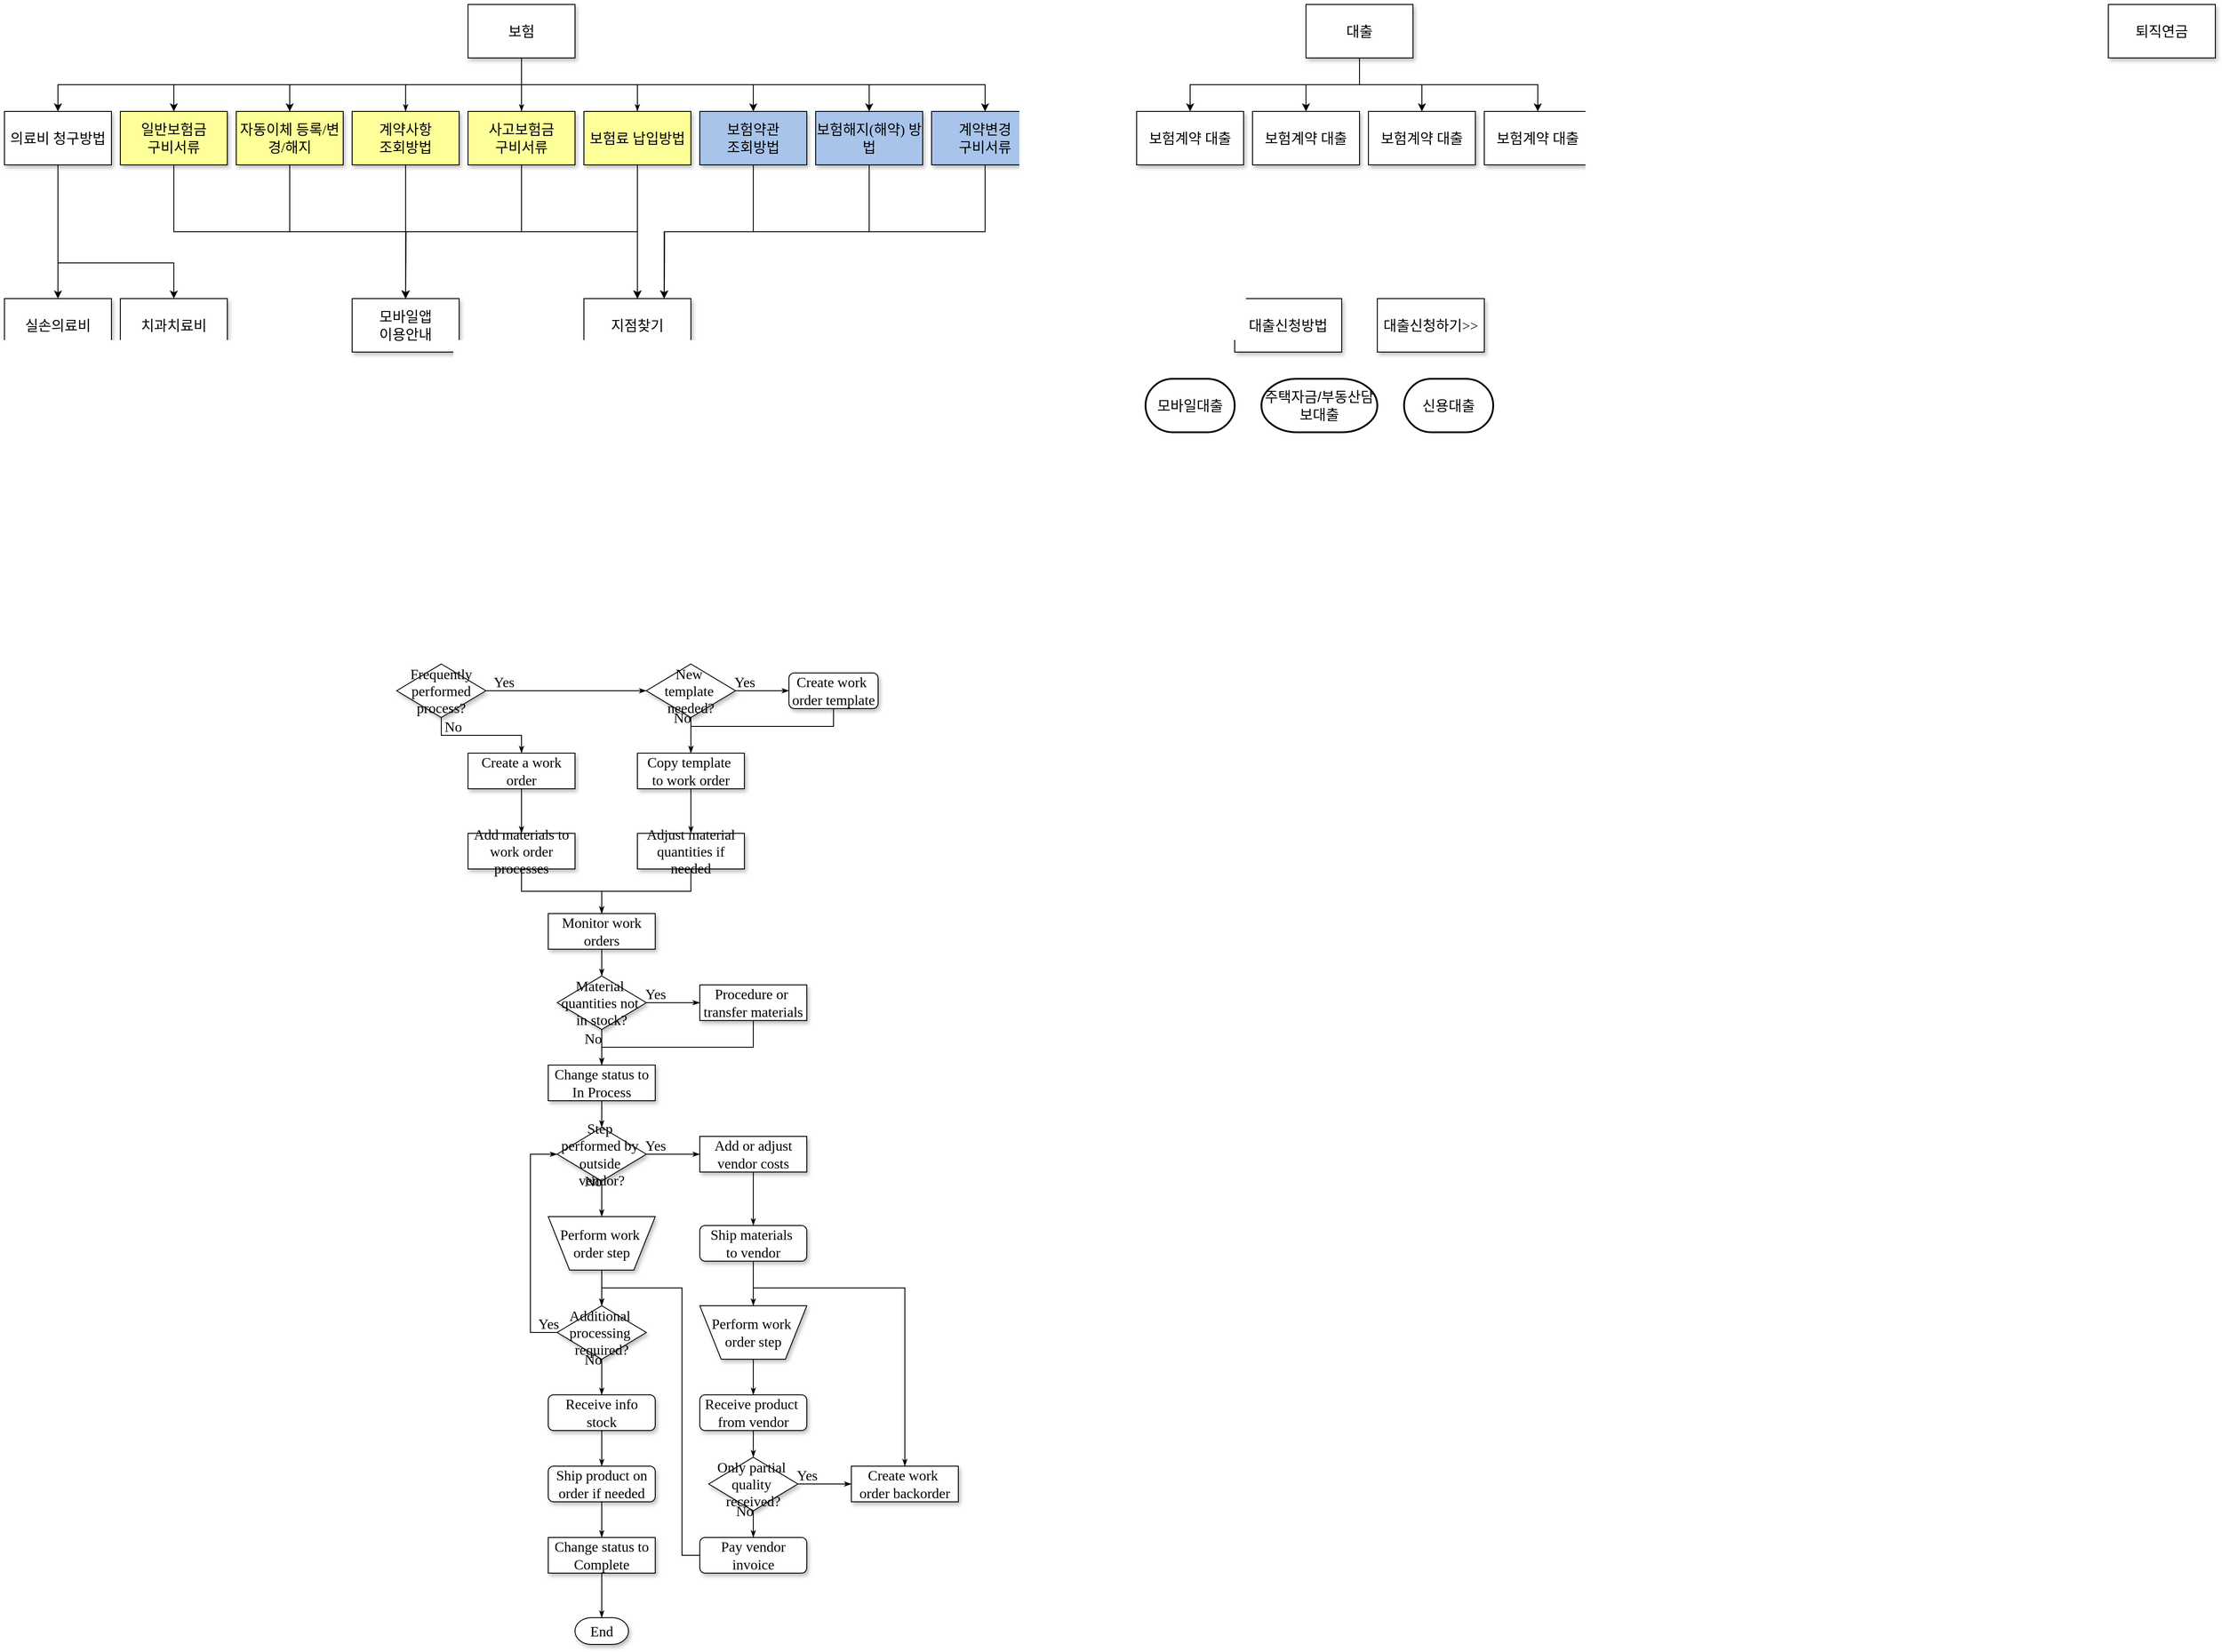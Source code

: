 <mxfile version="13.6.10" type="github">
  <diagram name="Page-1" id="edf60f1a-56cd-e834-aa8a-f176f3a09ee4">
    <mxGraphModel dx="2400" dy="1586" grid="1" gridSize="10" guides="1" tooltips="1" connect="1" arrows="1" fold="1" page="1" pageScale="1" pageWidth="1100" pageHeight="850" background="#ffffff" math="0" shadow="0">
      <root>
        <mxCell id="0" />
        <mxCell id="1" parent="0" />
        <mxCell id="60e70716793133e9-31" style="edgeStyle=orthogonalEdgeStyle;rounded=0;html=1;labelBackgroundColor=none;startSize=5;endArrow=classicThin;endFill=1;endSize=5;jettySize=auto;orthogonalLoop=1;strokeWidth=1;fontFamily=Verdana;fontSize=16;entryX=0.5;entryY=0;entryDx=0;entryDy=0;align=center;" parent="1" source="60e70716793133e9-2" target="ebO3erQ1uaV7KPi-9hSx-3" edge="1">
          <mxGeometry relative="1" as="geometry" />
        </mxCell>
        <mxCell id="ebO3erQ1uaV7KPi-9hSx-45" style="edgeStyle=orthogonalEdgeStyle;rounded=0;orthogonalLoop=1;jettySize=auto;html=1;exitX=0.5;exitY=1;exitDx=0;exitDy=0;entryX=0.5;entryY=0;entryDx=0;entryDy=0;fontSize=16;fontColor=#FFFF99;align=center;" edge="1" parent="1" source="60e70716793133e9-2" target="ebO3erQ1uaV7KPi-9hSx-11">
          <mxGeometry relative="1" as="geometry" />
        </mxCell>
        <mxCell id="ebO3erQ1uaV7KPi-9hSx-46" style="edgeStyle=orthogonalEdgeStyle;rounded=0;orthogonalLoop=1;jettySize=auto;html=1;exitX=0.5;exitY=1;exitDx=0;exitDy=0;entryX=0.5;entryY=0;entryDx=0;entryDy=0;fontSize=16;fontColor=#FFFF99;align=center;" edge="1" parent="1" source="60e70716793133e9-2" target="ebO3erQ1uaV7KPi-9hSx-9">
          <mxGeometry relative="1" as="geometry" />
        </mxCell>
        <mxCell id="ebO3erQ1uaV7KPi-9hSx-47" style="edgeStyle=orthogonalEdgeStyle;rounded=0;orthogonalLoop=1;jettySize=auto;html=1;exitX=0.5;exitY=1;exitDx=0;exitDy=0;entryX=0.5;entryY=0;entryDx=0;entryDy=0;fontSize=16;fontColor=#FFFF99;align=center;" edge="1" parent="1" source="60e70716793133e9-2" target="ebO3erQ1uaV7KPi-9hSx-14">
          <mxGeometry relative="1" as="geometry" />
        </mxCell>
        <mxCell id="ebO3erQ1uaV7KPi-9hSx-48" style="edgeStyle=orthogonalEdgeStyle;rounded=0;orthogonalLoop=1;jettySize=auto;html=1;exitX=0.5;exitY=1;exitDx=0;exitDy=0;entryX=0.5;entryY=0;entryDx=0;entryDy=0;fontSize=16;fontColor=#FFFF99;align=center;" edge="1" parent="1" source="60e70716793133e9-2" target="ebO3erQ1uaV7KPi-9hSx-10">
          <mxGeometry relative="1" as="geometry" />
        </mxCell>
        <mxCell id="ebO3erQ1uaV7KPi-9hSx-49" style="edgeStyle=orthogonalEdgeStyle;rounded=0;orthogonalLoop=1;jettySize=auto;html=1;exitX=0.5;exitY=1;exitDx=0;exitDy=0;entryX=0.5;entryY=0;entryDx=0;entryDy=0;fontSize=16;fontColor=#FFFF99;align=center;" edge="1" parent="1" source="60e70716793133e9-2" target="ebO3erQ1uaV7KPi-9hSx-13">
          <mxGeometry relative="1" as="geometry" />
        </mxCell>
        <mxCell id="ebO3erQ1uaV7KPi-9hSx-50" style="edgeStyle=orthogonalEdgeStyle;rounded=0;orthogonalLoop=1;jettySize=auto;html=1;exitX=0.5;exitY=1;exitDx=0;exitDy=0;entryX=0.5;entryY=0;entryDx=0;entryDy=0;fontSize=16;fontColor=#FFFF99;align=center;" edge="1" parent="1" source="60e70716793133e9-2" target="ebO3erQ1uaV7KPi-9hSx-12">
          <mxGeometry relative="1" as="geometry" />
        </mxCell>
        <mxCell id="60e70716793133e9-2" value="보험" style="shape=trapezoid;whiteSpace=wrap;html=1;rounded=0;shadow=1;labelBackgroundColor=none;strokeWidth=1;fontFamily=Verdana;fontSize=16;align=center;flipV=1;size=0;" parent="1" vertex="1">
          <mxGeometry x="180" y="120" width="120" height="60" as="geometry" />
        </mxCell>
        <mxCell id="ebO3erQ1uaV7KPi-9hSx-56" style="edgeStyle=orthogonalEdgeStyle;rounded=0;orthogonalLoop=1;jettySize=auto;html=1;entryX=0.5;entryY=0;entryDx=0;entryDy=0;fontSize=16;fontColor=#FFFF99;align=center;exitX=0.5;exitY=1;exitDx=0;exitDy=0;" edge="1" parent="1" source="60e70716793133e9-4" target="ebO3erQ1uaV7KPi-9hSx-55">
          <mxGeometry relative="1" as="geometry" />
        </mxCell>
        <mxCell id="ebO3erQ1uaV7KPi-9hSx-60" style="edgeStyle=orthogonalEdgeStyle;rounded=0;orthogonalLoop=1;jettySize=auto;html=1;exitX=0.5;exitY=1;exitDx=0;exitDy=0;entryX=0.5;entryY=0;entryDx=0;entryDy=0;fontSize=16;fontColor=#FFFF99;align=center;" edge="1" parent="1" source="60e70716793133e9-4" target="ebO3erQ1uaV7KPi-9hSx-57">
          <mxGeometry relative="1" as="geometry" />
        </mxCell>
        <mxCell id="ebO3erQ1uaV7KPi-9hSx-61" style="edgeStyle=orthogonalEdgeStyle;rounded=0;orthogonalLoop=1;jettySize=auto;html=1;exitX=0.5;exitY=1;exitDx=0;exitDy=0;entryX=0.5;entryY=0;entryDx=0;entryDy=0;fontSize=16;fontColor=#FFFF99;align=center;" edge="1" parent="1" source="60e70716793133e9-4" target="ebO3erQ1uaV7KPi-9hSx-58">
          <mxGeometry relative="1" as="geometry" />
        </mxCell>
        <mxCell id="ebO3erQ1uaV7KPi-9hSx-62" style="edgeStyle=orthogonalEdgeStyle;rounded=0;orthogonalLoop=1;jettySize=auto;html=1;exitX=0.5;exitY=1;exitDx=0;exitDy=0;entryX=0.5;entryY=0;entryDx=0;entryDy=0;fontSize=16;fontColor=#FFFF99;align=center;" edge="1" parent="1" source="60e70716793133e9-4" target="ebO3erQ1uaV7KPi-9hSx-59">
          <mxGeometry relative="1" as="geometry" />
        </mxCell>
        <mxCell id="60e70716793133e9-4" value="대출" style="rounded=0;whiteSpace=wrap;html=1;shadow=1;labelBackgroundColor=none;strokeWidth=1;fontFamily=Verdana;fontSize=16;align=center;" parent="1" vertex="1">
          <mxGeometry x="1120" y="120" width="120" height="60" as="geometry" />
        </mxCell>
        <mxCell id="60e70716793133e9-33" value="Yes" style="edgeStyle=orthogonalEdgeStyle;rounded=0;html=1;labelBackgroundColor=none;startSize=5;endArrow=classicThin;endFill=1;endSize=5;jettySize=auto;orthogonalLoop=1;strokeWidth=1;fontFamily=Verdana;fontSize=16;align=center;" parent="1" source="60e70716793133e9-5" target="60e70716793133e9-7" edge="1">
          <mxGeometry x="-0.778" y="10" relative="1" as="geometry">
            <mxPoint as="offset" />
          </mxGeometry>
        </mxCell>
        <mxCell id="60e70716793133e9-37" value="No" style="edgeStyle=orthogonalEdgeStyle;rounded=0;html=1;labelBackgroundColor=none;startSize=5;endArrow=classicThin;endFill=1;endSize=5;jettySize=auto;orthogonalLoop=1;strokeWidth=1;fontFamily=Verdana;fontSize=16;align=center;" parent="1" source="60e70716793133e9-5" target="60e70716793133e9-9" edge="1">
          <mxGeometry x="-0.5" y="10" relative="1" as="geometry">
            <mxPoint as="offset" />
          </mxGeometry>
        </mxCell>
        <mxCell id="60e70716793133e9-5" value="Frequently&lt;div style=&quot;font-size: 16px;&quot;&gt;performed&lt;/div&gt;&lt;div style=&quot;font-size: 16px;&quot;&gt;process?&lt;/div&gt;" style="rhombus;whiteSpace=wrap;html=1;rounded=0;shadow=1;labelBackgroundColor=none;strokeWidth=1;fontFamily=Verdana;fontSize=16;align=center;" parent="1" vertex="1">
          <mxGeometry x="100" y="860" width="100" height="60" as="geometry" />
        </mxCell>
        <mxCell id="60e70716793133e9-34" value="Yes" style="edgeStyle=orthogonalEdgeStyle;rounded=0;html=1;labelBackgroundColor=none;startSize=5;endArrow=classicThin;endFill=1;endSize=5;jettySize=auto;orthogonalLoop=1;strokeWidth=1;fontFamily=Verdana;fontSize=16;align=center;" parent="1" source="60e70716793133e9-7" target="60e70716793133e9-8" edge="1">
          <mxGeometry x="-0.667" y="10" relative="1" as="geometry">
            <mxPoint as="offset" />
          </mxGeometry>
        </mxCell>
        <mxCell id="60e70716793133e9-35" value="No" style="edgeStyle=orthogonalEdgeStyle;rounded=0;html=1;labelBackgroundColor=none;startSize=5;endArrow=classicThin;endFill=1;endSize=5;jettySize=auto;orthogonalLoop=1;strokeWidth=1;fontFamily=Verdana;fontSize=16;align=center;" parent="1" source="60e70716793133e9-7" target="60e70716793133e9-10" edge="1">
          <mxGeometry x="-1" y="-10" relative="1" as="geometry">
            <mxPoint x="430" y="940" as="targetPoint" />
            <Array as="points" />
            <mxPoint as="offset" />
          </mxGeometry>
        </mxCell>
        <mxCell id="60e70716793133e9-7" value="New&amp;nbsp;&lt;div style=&quot;font-size: 16px;&quot;&gt;template&amp;nbsp;&lt;/div&gt;&lt;div style=&quot;font-size: 16px;&quot;&gt;needed?&lt;/div&gt;" style="rhombus;whiteSpace=wrap;html=1;rounded=0;shadow=1;labelBackgroundColor=none;strokeWidth=1;fontFamily=Verdana;fontSize=16;align=center;" parent="1" vertex="1">
          <mxGeometry x="380" y="860" width="100" height="60" as="geometry" />
        </mxCell>
        <mxCell id="60e70716793133e9-36" style="edgeStyle=orthogonalEdgeStyle;rounded=0;html=1;labelBackgroundColor=none;startSize=5;endArrow=classicThin;endFill=1;endSize=5;jettySize=auto;orthogonalLoop=1;strokeWidth=1;fontFamily=Verdana;fontSize=16;align=center;" parent="1" source="60e70716793133e9-8" target="60e70716793133e9-10" edge="1">
          <mxGeometry relative="1" as="geometry">
            <Array as="points">
              <mxPoint x="590" y="930" />
              <mxPoint x="430" y="930" />
            </Array>
          </mxGeometry>
        </mxCell>
        <mxCell id="60e70716793133e9-8" value="Create work&amp;nbsp;&lt;div style=&quot;font-size: 16px;&quot;&gt;order template&lt;/div&gt;" style="rounded=1;whiteSpace=wrap;html=1;shadow=1;labelBackgroundColor=none;strokeWidth=1;fontFamily=Verdana;fontSize=16;align=center;" parent="1" vertex="1">
          <mxGeometry x="540" y="870" width="100" height="40" as="geometry" />
        </mxCell>
        <mxCell id="60e70716793133e9-38" style="edgeStyle=orthogonalEdgeStyle;rounded=0;html=1;labelBackgroundColor=none;startSize=5;endArrow=classicThin;endFill=1;endSize=5;jettySize=auto;orthogonalLoop=1;strokeWidth=1;fontFamily=Verdana;fontSize=16;align=center;" parent="1" source="60e70716793133e9-9" target="60e70716793133e9-11" edge="1">
          <mxGeometry relative="1" as="geometry" />
        </mxCell>
        <mxCell id="60e70716793133e9-9" value="Create a work order" style="whiteSpace=wrap;html=1;rounded=0;shadow=1;labelBackgroundColor=none;strokeWidth=1;fontFamily=Verdana;fontSize=16;align=center;" parent="1" vertex="1">
          <mxGeometry x="180" y="960" width="120" height="40" as="geometry" />
        </mxCell>
        <mxCell id="60e70716793133e9-39" style="edgeStyle=orthogonalEdgeStyle;rounded=0;html=1;labelBackgroundColor=none;startSize=5;endArrow=classicThin;endFill=1;endSize=5;jettySize=auto;orthogonalLoop=1;strokeWidth=1;fontFamily=Verdana;fontSize=16;align=center;" parent="1" source="60e70716793133e9-10" target="60e70716793133e9-12" edge="1">
          <mxGeometry relative="1" as="geometry" />
        </mxCell>
        <mxCell id="60e70716793133e9-10" value="Copy template&amp;nbsp;&lt;div style=&quot;font-size: 16px;&quot;&gt;to work order&lt;/div&gt;" style="whiteSpace=wrap;html=1;rounded=0;shadow=1;labelBackgroundColor=none;strokeWidth=1;fontFamily=Verdana;fontSize=16;align=center;" parent="1" vertex="1">
          <mxGeometry x="370" y="960" width="120" height="40" as="geometry" />
        </mxCell>
        <mxCell id="60e70716793133e9-41" style="edgeStyle=orthogonalEdgeStyle;rounded=0;html=1;labelBackgroundColor=none;startSize=5;endArrow=classicThin;endFill=1;endSize=5;jettySize=auto;orthogonalLoop=1;strokeWidth=1;fontFamily=Verdana;fontSize=16;align=center;" parent="1" source="60e70716793133e9-11" target="60e70716793133e9-13" edge="1">
          <mxGeometry relative="1" as="geometry" />
        </mxCell>
        <mxCell id="60e70716793133e9-11" value="Add materials to work order processes" style="whiteSpace=wrap;html=1;rounded=0;shadow=1;labelBackgroundColor=none;strokeWidth=1;fontFamily=Verdana;fontSize=16;align=center;spacing=6;" parent="1" vertex="1">
          <mxGeometry x="180" y="1050" width="120" height="40" as="geometry" />
        </mxCell>
        <mxCell id="60e70716793133e9-40" style="edgeStyle=orthogonalEdgeStyle;rounded=0;html=1;labelBackgroundColor=none;startSize=5;endArrow=classicThin;endFill=1;endSize=5;jettySize=auto;orthogonalLoop=1;strokeWidth=1;fontFamily=Verdana;fontSize=16;align=center;" parent="1" source="60e70716793133e9-12" target="60e70716793133e9-13" edge="1">
          <mxGeometry relative="1" as="geometry" />
        </mxCell>
        <mxCell id="60e70716793133e9-12" value="Adjust material quantities if needed" style="whiteSpace=wrap;html=1;rounded=0;shadow=1;labelBackgroundColor=none;strokeWidth=1;fontFamily=Verdana;fontSize=16;align=center;spacing=6;" parent="1" vertex="1">
          <mxGeometry x="370" y="1050" width="120" height="40" as="geometry" />
        </mxCell>
        <mxCell id="60e70716793133e9-42" style="edgeStyle=orthogonalEdgeStyle;rounded=0;html=1;labelBackgroundColor=none;startSize=5;endArrow=classicThin;endFill=1;endSize=5;jettySize=auto;orthogonalLoop=1;strokeWidth=1;fontFamily=Verdana;fontSize=16;align=center;" parent="1" source="60e70716793133e9-13" target="60e70716793133e9-14" edge="1">
          <mxGeometry relative="1" as="geometry" />
        </mxCell>
        <mxCell id="60e70716793133e9-13" value="Monitor work orders" style="whiteSpace=wrap;html=1;rounded=0;shadow=1;labelBackgroundColor=none;strokeWidth=1;fontFamily=Verdana;fontSize=16;align=center;" parent="1" vertex="1">
          <mxGeometry x="270" y="1140" width="120" height="40" as="geometry" />
        </mxCell>
        <mxCell id="60e70716793133e9-43" value="Yes" style="edgeStyle=orthogonalEdgeStyle;rounded=0;html=1;labelBackgroundColor=none;startSize=5;endArrow=classicThin;endFill=1;endSize=5;jettySize=auto;orthogonalLoop=1;strokeWidth=1;fontFamily=Verdana;fontSize=16;align=center;" parent="1" source="60e70716793133e9-14" target="60e70716793133e9-15" edge="1">
          <mxGeometry x="-0.667" y="10" relative="1" as="geometry">
            <mxPoint as="offset" />
          </mxGeometry>
        </mxCell>
        <mxCell id="60e70716793133e9-44" value="No" style="edgeStyle=orthogonalEdgeStyle;rounded=0;html=1;labelBackgroundColor=none;startSize=5;endArrow=classicThin;endFill=1;endSize=5;jettySize=auto;orthogonalLoop=1;strokeWidth=1;fontFamily=Verdana;fontSize=16;align=center;" parent="1" source="60e70716793133e9-14" target="60e70716793133e9-16" edge="1">
          <mxGeometry x="-0.5" y="-10" relative="1" as="geometry">
            <mxPoint as="offset" />
          </mxGeometry>
        </mxCell>
        <mxCell id="60e70716793133e9-14" value="Material&amp;nbsp;&lt;div style=&quot;font-size: 16px;&quot;&gt;quantities not&amp;nbsp;&lt;/div&gt;&lt;div style=&quot;font-size: 16px;&quot;&gt;in stock?&lt;/div&gt;" style="rhombus;whiteSpace=wrap;html=1;rounded=0;shadow=1;labelBackgroundColor=none;strokeWidth=1;fontFamily=Verdana;fontSize=16;align=center;" parent="1" vertex="1">
          <mxGeometry x="280" y="1210" width="100" height="60" as="geometry" />
        </mxCell>
        <mxCell id="60e70716793133e9-45" style="edgeStyle=orthogonalEdgeStyle;rounded=0;html=1;labelBackgroundColor=none;startSize=5;endArrow=classicThin;endFill=1;endSize=5;jettySize=auto;orthogonalLoop=1;strokeWidth=1;fontFamily=Verdana;fontSize=16;align=center;" parent="1" source="60e70716793133e9-15" target="60e70716793133e9-16" edge="1">
          <mxGeometry relative="1" as="geometry">
            <Array as="points">
              <mxPoint x="500" y="1290" />
              <mxPoint x="330" y="1290" />
            </Array>
          </mxGeometry>
        </mxCell>
        <mxCell id="60e70716793133e9-15" value="Procedure or&amp;nbsp;&lt;div style=&quot;font-size: 16px;&quot;&gt;transfer materials&lt;/div&gt;" style="whiteSpace=wrap;html=1;rounded=0;shadow=1;labelBackgroundColor=none;strokeWidth=1;fontFamily=Verdana;fontSize=16;align=center;" parent="1" vertex="1">
          <mxGeometry x="440" y="1220" width="120" height="40" as="geometry" />
        </mxCell>
        <mxCell id="60e70716793133e9-46" style="edgeStyle=orthogonalEdgeStyle;rounded=0;html=1;labelBackgroundColor=none;startSize=5;endArrow=classicThin;endFill=1;endSize=5;jettySize=auto;orthogonalLoop=1;strokeWidth=1;fontFamily=Verdana;fontSize=16;align=center;" parent="1" source="60e70716793133e9-16" target="60e70716793133e9-17" edge="1">
          <mxGeometry relative="1" as="geometry" />
        </mxCell>
        <mxCell id="60e70716793133e9-16" value="Change status to&lt;div style=&quot;font-size: 16px;&quot;&gt;In Process&lt;/div&gt;" style="whiteSpace=wrap;html=1;rounded=0;shadow=1;labelBackgroundColor=none;strokeWidth=1;fontFamily=Verdana;fontSize=16;align=center;" parent="1" vertex="1">
          <mxGeometry x="270" y="1310" width="120" height="40" as="geometry" />
        </mxCell>
        <mxCell id="60e70716793133e9-47" value="Yes" style="edgeStyle=orthogonalEdgeStyle;rounded=0;html=1;labelBackgroundColor=none;startSize=5;endArrow=classicThin;endFill=1;endSize=5;jettySize=auto;orthogonalLoop=1;strokeWidth=1;fontFamily=Verdana;fontSize=16;align=center;" parent="1" source="60e70716793133e9-17" target="60e70716793133e9-18" edge="1">
          <mxGeometry x="-0.667" y="10" relative="1" as="geometry">
            <mxPoint as="offset" />
          </mxGeometry>
        </mxCell>
        <mxCell id="60e70716793133e9-50" value="No" style="edgeStyle=orthogonalEdgeStyle;rounded=0;html=1;labelBackgroundColor=none;startSize=5;endArrow=classicThin;endFill=1;endSize=5;jettySize=auto;orthogonalLoop=1;strokeWidth=1;fontFamily=Verdana;fontSize=16;align=center;" parent="1" source="60e70716793133e9-17" target="60e70716793133e9-19" edge="1">
          <mxGeometry x="-1" y="-10" relative="1" as="geometry">
            <mxPoint as="offset" />
          </mxGeometry>
        </mxCell>
        <mxCell id="60e70716793133e9-17" value="Step&amp;nbsp;&lt;div style=&quot;font-size: 16px;&quot;&gt;performed by&amp;nbsp;&lt;/div&gt;&lt;div style=&quot;font-size: 16px;&quot;&gt;outside&amp;nbsp;&lt;/div&gt;&lt;div style=&quot;font-size: 16px;&quot;&gt;vendor?&lt;/div&gt;" style="rhombus;whiteSpace=wrap;html=1;rounded=0;shadow=1;labelBackgroundColor=none;strokeWidth=1;fontFamily=Verdana;fontSize=16;align=center;" parent="1" vertex="1">
          <mxGeometry x="280" y="1380" width="100" height="60" as="geometry" />
        </mxCell>
        <mxCell id="60e70716793133e9-48" style="edgeStyle=orthogonalEdgeStyle;rounded=0;html=1;labelBackgroundColor=none;startSize=5;endArrow=classicThin;endFill=1;endSize=5;jettySize=auto;orthogonalLoop=1;strokeWidth=1;fontFamily=Verdana;fontSize=16;align=center;" parent="1" source="60e70716793133e9-18" target="60e70716793133e9-20" edge="1">
          <mxGeometry relative="1" as="geometry" />
        </mxCell>
        <mxCell id="60e70716793133e9-18" value="Add or adjust vendor costs" style="whiteSpace=wrap;html=1;rounded=0;shadow=1;labelBackgroundColor=none;strokeWidth=1;fontFamily=Verdana;fontSize=16;align=center;" parent="1" vertex="1">
          <mxGeometry x="440" y="1390" width="120" height="40" as="geometry" />
        </mxCell>
        <mxCell id="60e70716793133e9-52" style="edgeStyle=orthogonalEdgeStyle;rounded=0;html=1;labelBackgroundColor=none;startSize=5;endArrow=classicThin;endFill=1;endSize=5;jettySize=auto;orthogonalLoop=1;strokeWidth=1;fontFamily=Verdana;fontSize=16;align=center;" parent="1" source="60e70716793133e9-19" target="60e70716793133e9-21" edge="1">
          <mxGeometry relative="1" as="geometry" />
        </mxCell>
        <mxCell id="60e70716793133e9-19" value="Perform work&amp;nbsp;&lt;div style=&quot;font-size: 16px;&quot;&gt;order step&lt;/div&gt;" style="shape=trapezoid;whiteSpace=wrap;html=1;rounded=0;shadow=1;labelBackgroundColor=none;strokeWidth=1;fontFamily=Verdana;fontSize=16;align=center;flipV=1;" parent="1" vertex="1">
          <mxGeometry x="270" y="1480" width="120" height="60" as="geometry" />
        </mxCell>
        <mxCell id="60e70716793133e9-49" style="edgeStyle=orthogonalEdgeStyle;rounded=0;html=1;labelBackgroundColor=none;startSize=5;endArrow=classicThin;endFill=1;endSize=5;jettySize=auto;orthogonalLoop=1;strokeWidth=1;fontFamily=Verdana;fontSize=16;align=center;" parent="1" source="60e70716793133e9-20" target="60e70716793133e9-22" edge="1">
          <mxGeometry relative="1" as="geometry" />
        </mxCell>
        <mxCell id="60e70716793133e9-53" style="edgeStyle=orthogonalEdgeStyle;rounded=0;html=1;labelBackgroundColor=none;startSize=5;endArrow=classicThin;endFill=1;endSize=5;jettySize=auto;orthogonalLoop=1;strokeWidth=1;fontFamily=Verdana;fontSize=16;align=center;" parent="1" source="60e70716793133e9-20" target="60e70716793133e9-27" edge="1">
          <mxGeometry relative="1" as="geometry">
            <Array as="points">
              <mxPoint x="500" y="1560" />
              <mxPoint x="670" y="1560" />
            </Array>
          </mxGeometry>
        </mxCell>
        <mxCell id="60e70716793133e9-20" value="Ship materials&amp;nbsp;&lt;div style=&quot;font-size: 16px;&quot;&gt;to vendor&lt;/div&gt;" style="rounded=1;whiteSpace=wrap;html=1;shadow=1;labelBackgroundColor=none;strokeWidth=1;fontFamily=Verdana;fontSize=16;align=center;" parent="1" vertex="1">
          <mxGeometry x="440" y="1490" width="120" height="40" as="geometry" />
        </mxCell>
        <mxCell id="60e70716793133e9-51" value="Yes" style="edgeStyle=orthogonalEdgeStyle;rounded=0;html=1;labelBackgroundColor=none;startSize=5;endArrow=classicThin;endFill=1;endSize=5;jettySize=auto;orthogonalLoop=1;strokeWidth=1;fontFamily=Verdana;fontSize=16;align=center;" parent="1" source="60e70716793133e9-21" target="60e70716793133e9-17" edge="1">
          <mxGeometry x="-0.692" y="-20" relative="1" as="geometry">
            <Array as="points">
              <mxPoint x="250" y="1610.0" />
              <mxPoint x="250" y="1410" />
            </Array>
            <mxPoint as="offset" />
          </mxGeometry>
        </mxCell>
        <mxCell id="60e70716793133e9-54" value="No" style="edgeStyle=orthogonalEdgeStyle;rounded=0;html=1;labelBackgroundColor=none;startSize=5;endArrow=classicThin;endFill=1;endSize=5;jettySize=auto;orthogonalLoop=1;strokeWidth=1;fontFamily=Verdana;fontSize=16;align=center;" parent="1" source="60e70716793133e9-21" target="60e70716793133e9-23" edge="1">
          <mxGeometry x="-1" y="-10" relative="1" as="geometry">
            <mxPoint as="offset" />
          </mxGeometry>
        </mxCell>
        <mxCell id="60e70716793133e9-21" value="Additional&amp;nbsp;&lt;div style=&quot;font-size: 16px;&quot;&gt;processing&amp;nbsp;&lt;/div&gt;&lt;div style=&quot;font-size: 16px;&quot;&gt;required?&lt;/div&gt;" style="rhombus;whiteSpace=wrap;html=1;rounded=0;shadow=1;labelBackgroundColor=none;strokeWidth=1;fontFamily=Verdana;fontSize=16;align=center;" parent="1" vertex="1">
          <mxGeometry x="280" y="1580" width="100" height="60" as="geometry" />
        </mxCell>
        <mxCell id="60e70716793133e9-58" style="edgeStyle=orthogonalEdgeStyle;rounded=0;html=1;labelBackgroundColor=none;startSize=5;endArrow=classicThin;endFill=1;endSize=5;jettySize=auto;orthogonalLoop=1;strokeWidth=1;fontFamily=Verdana;fontSize=16;align=center;" parent="1" source="60e70716793133e9-22" target="60e70716793133e9-24" edge="1">
          <mxGeometry relative="1" as="geometry" />
        </mxCell>
        <mxCell id="60e70716793133e9-22" value="Perform work&amp;nbsp;&lt;div style=&quot;font-size: 16px;&quot;&gt;order step&lt;/div&gt;" style="shape=trapezoid;whiteSpace=wrap;html=1;rounded=0;shadow=1;labelBackgroundColor=none;strokeWidth=1;fontFamily=Verdana;fontSize=16;align=center;flipV=1;" parent="1" vertex="1">
          <mxGeometry x="440" y="1580" width="120" height="60" as="geometry" />
        </mxCell>
        <mxCell id="60e70716793133e9-55" style="edgeStyle=orthogonalEdgeStyle;rounded=0;html=1;labelBackgroundColor=none;startSize=5;endArrow=classicThin;endFill=1;endSize=5;jettySize=auto;orthogonalLoop=1;strokeWidth=1;fontFamily=Verdana;fontSize=16;align=center;" parent="1" source="60e70716793133e9-23" target="60e70716793133e9-25" edge="1">
          <mxGeometry relative="1" as="geometry" />
        </mxCell>
        <mxCell id="60e70716793133e9-23" value="Receive info stock" style="rounded=1;whiteSpace=wrap;html=1;shadow=1;labelBackgroundColor=none;strokeWidth=1;fontFamily=Verdana;fontSize=16;align=center;" parent="1" vertex="1">
          <mxGeometry x="270" y="1680" width="120" height="40" as="geometry" />
        </mxCell>
        <mxCell id="60e70716793133e9-59" style="edgeStyle=orthogonalEdgeStyle;rounded=0;html=1;labelBackgroundColor=none;startSize=5;endArrow=classicThin;endFill=1;endSize=5;jettySize=auto;orthogonalLoop=1;strokeWidth=1;fontFamily=Verdana;fontSize=16;align=center;" parent="1" source="60e70716793133e9-24" target="60e70716793133e9-26" edge="1">
          <mxGeometry relative="1" as="geometry" />
        </mxCell>
        <mxCell id="60e70716793133e9-24" value="Receive product&amp;nbsp;&lt;div style=&quot;font-size: 16px;&quot;&gt;from vendor&lt;/div&gt;" style="rounded=1;whiteSpace=wrap;html=1;shadow=1;labelBackgroundColor=none;strokeWidth=1;fontFamily=Verdana;fontSize=16;align=center;" parent="1" vertex="1">
          <mxGeometry x="440" y="1680" width="120" height="40" as="geometry" />
        </mxCell>
        <mxCell id="60e70716793133e9-56" style="edgeStyle=orthogonalEdgeStyle;rounded=0;html=1;labelBackgroundColor=none;startSize=5;endArrow=classicThin;endFill=1;endSize=5;jettySize=auto;orthogonalLoop=1;strokeWidth=1;fontFamily=Verdana;fontSize=16;align=center;" parent="1" source="60e70716793133e9-25" target="60e70716793133e9-28" edge="1">
          <mxGeometry relative="1" as="geometry" />
        </mxCell>
        <mxCell id="60e70716793133e9-25" value="Ship product on order if needed" style="rounded=1;whiteSpace=wrap;html=1;shadow=1;labelBackgroundColor=none;strokeWidth=1;fontFamily=Verdana;fontSize=16;align=center;" parent="1" vertex="1">
          <mxGeometry x="270" y="1760" width="120" height="40" as="geometry" />
        </mxCell>
        <mxCell id="60e70716793133e9-60" value="No" style="edgeStyle=orthogonalEdgeStyle;rounded=0;html=1;labelBackgroundColor=none;startSize=5;endArrow=classicThin;endFill=1;endSize=5;jettySize=auto;orthogonalLoop=1;strokeWidth=1;fontFamily=Verdana;fontSize=16;align=center;" parent="1" source="60e70716793133e9-26" target="60e70716793133e9-29" edge="1">
          <mxGeometry x="0.2" y="14" relative="1" as="geometry">
            <mxPoint x="-24" y="-10" as="offset" />
          </mxGeometry>
        </mxCell>
        <mxCell id="60e70716793133e9-61" value="Yes" style="edgeStyle=orthogonalEdgeStyle;rounded=0;html=1;labelBackgroundColor=none;startSize=5;endArrow=classicThin;endFill=1;endSize=5;jettySize=auto;orthogonalLoop=1;strokeWidth=1;fontFamily=Verdana;fontSize=16;align=center;" parent="1" source="60e70716793133e9-26" target="60e70716793133e9-27" edge="1">
          <mxGeometry x="-0.667" y="10" relative="1" as="geometry">
            <mxPoint as="offset" />
          </mxGeometry>
        </mxCell>
        <mxCell id="60e70716793133e9-26" value="Only partial&amp;nbsp;&lt;div style=&quot;font-size: 16px;&quot;&gt;quality&amp;nbsp;&lt;/div&gt;&lt;div style=&quot;font-size: 16px;&quot;&gt;received?&lt;/div&gt;" style="rhombus;whiteSpace=wrap;html=1;rounded=0;shadow=1;labelBackgroundColor=none;strokeWidth=1;fontFamily=Verdana;fontSize=16;align=center;" parent="1" vertex="1">
          <mxGeometry x="450" y="1750" width="100" height="60" as="geometry" />
        </mxCell>
        <mxCell id="60e70716793133e9-27" value="Create work&amp;nbsp;&lt;div style=&quot;font-size: 16px;&quot;&gt;order backorder&lt;/div&gt;" style="whiteSpace=wrap;html=1;rounded=0;shadow=1;labelBackgroundColor=none;strokeWidth=1;fontFamily=Verdana;fontSize=16;align=center;" parent="1" vertex="1">
          <mxGeometry x="610" y="1760" width="120" height="40" as="geometry" />
        </mxCell>
        <mxCell id="60e70716793133e9-57" style="edgeStyle=orthogonalEdgeStyle;rounded=0;html=1;labelBackgroundColor=none;startSize=5;endArrow=classicThin;endFill=1;endSize=5;jettySize=auto;orthogonalLoop=1;strokeWidth=1;fontFamily=Verdana;fontSize=16;align=center;" parent="1" source="60e70716793133e9-28" target="60e70716793133e9-30" edge="1">
          <mxGeometry relative="1" as="geometry" />
        </mxCell>
        <mxCell id="60e70716793133e9-28" value="Change status to&lt;div style=&quot;font-size: 16px;&quot;&gt;Complete&lt;/div&gt;" style="whiteSpace=wrap;html=1;rounded=0;shadow=1;labelBackgroundColor=none;strokeWidth=1;fontFamily=Verdana;fontSize=16;align=center;" parent="1" vertex="1">
          <mxGeometry x="270" y="1840" width="120" height="40" as="geometry" />
        </mxCell>
        <mxCell id="60e70716793133e9-62" style="edgeStyle=orthogonalEdgeStyle;rounded=0;html=1;labelBackgroundColor=none;startSize=5;endArrow=classicThin;endFill=1;endSize=5;jettySize=auto;orthogonalLoop=1;strokeWidth=1;fontFamily=Verdana;fontSize=16;align=center;" parent="1" source="60e70716793133e9-29" target="60e70716793133e9-21" edge="1">
          <mxGeometry relative="1" as="geometry">
            <Array as="points">
              <mxPoint x="420" y="1860" />
              <mxPoint x="420" y="1560" />
              <mxPoint x="330" y="1560" />
            </Array>
          </mxGeometry>
        </mxCell>
        <mxCell id="60e70716793133e9-29" value="Pay vendor invoice" style="rounded=1;whiteSpace=wrap;html=1;shadow=1;labelBackgroundColor=none;strokeWidth=1;fontFamily=Verdana;fontSize=16;align=center;" parent="1" vertex="1">
          <mxGeometry x="440" y="1840" width="120" height="40" as="geometry" />
        </mxCell>
        <mxCell id="60e70716793133e9-30" value="End" style="strokeWidth=1;html=1;shape=mxgraph.flowchart.terminator;whiteSpace=wrap;rounded=0;shadow=1;labelBackgroundColor=none;fontFamily=Verdana;fontSize=16;align=center;" parent="1" vertex="1">
          <mxGeometry x="300" y="1930" width="60" height="30" as="geometry" />
        </mxCell>
        <mxCell id="ebO3erQ1uaV7KPi-9hSx-1" value="퇴직연금" style="rounded=0;whiteSpace=wrap;html=1;shadow=1;labelBackgroundColor=none;strokeWidth=1;fontFamily=Verdana;fontSize=16;align=center;" vertex="1" parent="1">
          <mxGeometry x="2020" y="120" width="120" height="60" as="geometry" />
        </mxCell>
        <mxCell id="ebO3erQ1uaV7KPi-9hSx-38" style="edgeStyle=orthogonalEdgeStyle;rounded=0;orthogonalLoop=1;jettySize=auto;html=1;exitX=0.5;exitY=1;exitDx=0;exitDy=0;fontSize=16;fontColor=#FFFF99;align=center;" edge="1" parent="1" source="ebO3erQ1uaV7KPi-9hSx-3">
          <mxGeometry relative="1" as="geometry">
            <mxPoint x="110" y="450" as="targetPoint" />
          </mxGeometry>
        </mxCell>
        <mxCell id="ebO3erQ1uaV7KPi-9hSx-40" style="edgeStyle=orthogonalEdgeStyle;rounded=0;orthogonalLoop=1;jettySize=auto;html=1;exitX=0.5;exitY=1;exitDx=0;exitDy=0;entryX=0.5;entryY=0;entryDx=0;entryDy=0;fontSize=16;fontColor=#FFFF99;align=center;" edge="1" parent="1" source="ebO3erQ1uaV7KPi-9hSx-3" target="ebO3erQ1uaV7KPi-9hSx-16">
          <mxGeometry relative="1" as="geometry" />
        </mxCell>
        <mxCell id="ebO3erQ1uaV7KPi-9hSx-3" value="사고보험금 &lt;br&gt;구비서류" style="shape=trapezoid;whiteSpace=wrap;html=1;rounded=0;shadow=1;labelBackgroundColor=none;strokeWidth=1;fontFamily=Verdana;fontSize=16;align=center;flipV=1;size=0;fillColor=#FFFF99;" vertex="1" parent="1">
          <mxGeometry x="180" y="240" width="120" height="60" as="geometry" />
        </mxCell>
        <mxCell id="ebO3erQ1uaV7KPi-9hSx-33" style="edgeStyle=orthogonalEdgeStyle;rounded=0;orthogonalLoop=1;jettySize=auto;html=1;exitX=0.5;exitY=1;exitDx=0;exitDy=0;entryX=0.5;entryY=0;entryDx=0;entryDy=0;fontSize=16;fontColor=#FFFF99;align=center;" edge="1" parent="1" source="ebO3erQ1uaV7KPi-9hSx-4" target="ebO3erQ1uaV7KPi-9hSx-16">
          <mxGeometry relative="1" as="geometry" />
        </mxCell>
        <mxCell id="ebO3erQ1uaV7KPi-9hSx-37" style="edgeStyle=orthogonalEdgeStyle;rounded=0;orthogonalLoop=1;jettySize=auto;html=1;exitX=0.5;exitY=1;exitDx=0;exitDy=0;entryX=0.5;entryY=0;entryDx=0;entryDy=0;fontSize=16;fontColor=#FFFF99;align=center;" edge="1" parent="1" source="ebO3erQ1uaV7KPi-9hSx-4" target="ebO3erQ1uaV7KPi-9hSx-15">
          <mxGeometry relative="1" as="geometry" />
        </mxCell>
        <mxCell id="ebO3erQ1uaV7KPi-9hSx-4" value="보험료 납입방법" style="shape=trapezoid;whiteSpace=wrap;html=1;rounded=0;shadow=1;labelBackgroundColor=none;strokeWidth=1;fontFamily=Verdana;fontSize=16;align=center;flipV=1;size=0;fillColor=#FFFF99;" vertex="1" parent="1">
          <mxGeometry x="310" y="240" width="120" height="60" as="geometry" />
        </mxCell>
        <mxCell id="ebO3erQ1uaV7KPi-9hSx-32" style="edgeStyle=orthogonalEdgeStyle;rounded=0;orthogonalLoop=1;jettySize=auto;html=1;exitX=0.5;exitY=1;exitDx=0;exitDy=0;entryX=0.5;entryY=0;entryDx=0;entryDy=0;fontSize=16;fontColor=#FFFF99;align=center;" edge="1" parent="1" source="ebO3erQ1uaV7KPi-9hSx-5" target="ebO3erQ1uaV7KPi-9hSx-15">
          <mxGeometry relative="1" as="geometry" />
        </mxCell>
        <mxCell id="ebO3erQ1uaV7KPi-9hSx-5" value="계약사항 &lt;br&gt;조회방법" style="shape=trapezoid;whiteSpace=wrap;html=1;rounded=0;shadow=1;labelBackgroundColor=none;strokeWidth=1;fontFamily=Verdana;fontSize=16;align=center;flipV=1;size=0;fillColor=#FFFF99;" vertex="1" parent="1">
          <mxGeometry x="50" y="240" width="120" height="60" as="geometry" />
        </mxCell>
        <mxCell id="ebO3erQ1uaV7KPi-9hSx-6" style="edgeStyle=orthogonalEdgeStyle;rounded=0;html=1;labelBackgroundColor=none;startSize=5;endArrow=classicThin;endFill=1;endSize=5;jettySize=auto;orthogonalLoop=1;strokeWidth=1;fontFamily=Verdana;fontSize=16;entryX=0.5;entryY=0;entryDx=0;entryDy=0;exitX=0.5;exitY=1;exitDx=0;exitDy=0;align=center;" edge="1" parent="1" source="60e70716793133e9-2" target="ebO3erQ1uaV7KPi-9hSx-5">
          <mxGeometry relative="1" as="geometry">
            <mxPoint x="240" y="200" as="sourcePoint" />
            <mxPoint x="250.0" y="250" as="targetPoint" />
          </mxGeometry>
        </mxCell>
        <mxCell id="ebO3erQ1uaV7KPi-9hSx-8" style="edgeStyle=orthogonalEdgeStyle;rounded=0;html=1;labelBackgroundColor=none;startSize=5;endArrow=classicThin;endFill=1;endSize=5;jettySize=auto;orthogonalLoop=1;strokeWidth=1;fontFamily=Verdana;fontSize=16;entryX=0.5;entryY=0;entryDx=0;entryDy=0;exitX=0.5;exitY=1;exitDx=0;exitDy=0;align=center;" edge="1" parent="1" source="60e70716793133e9-2" target="ebO3erQ1uaV7KPi-9hSx-4">
          <mxGeometry relative="1" as="geometry">
            <mxPoint x="360.0" y="460" as="sourcePoint" />
            <mxPoint x="180.0" y="520" as="targetPoint" />
          </mxGeometry>
        </mxCell>
        <mxCell id="ebO3erQ1uaV7KPi-9hSx-41" style="edgeStyle=orthogonalEdgeStyle;rounded=0;orthogonalLoop=1;jettySize=auto;html=1;exitX=0.5;exitY=1;exitDx=0;exitDy=0;entryX=0.5;entryY=0;entryDx=0;entryDy=0;fontSize=16;fontColor=#FFFF99;align=center;" edge="1" parent="1" source="ebO3erQ1uaV7KPi-9hSx-9" target="ebO3erQ1uaV7KPi-9hSx-15">
          <mxGeometry relative="1" as="geometry" />
        </mxCell>
        <mxCell id="ebO3erQ1uaV7KPi-9hSx-42" style="edgeStyle=orthogonalEdgeStyle;rounded=0;orthogonalLoop=1;jettySize=auto;html=1;exitX=0.5;exitY=1;exitDx=0;exitDy=0;entryX=0.5;entryY=0;entryDx=0;entryDy=0;fontSize=16;fontColor=#FFFF99;align=center;" edge="1" parent="1" source="ebO3erQ1uaV7KPi-9hSx-9" target="ebO3erQ1uaV7KPi-9hSx-16">
          <mxGeometry relative="1" as="geometry" />
        </mxCell>
        <mxCell id="ebO3erQ1uaV7KPi-9hSx-9" value="자동이체 등록/변경/해지" style="shape=trapezoid;whiteSpace=wrap;html=1;rounded=0;shadow=1;labelBackgroundColor=none;strokeWidth=1;fontFamily=Verdana;fontSize=16;align=center;flipV=1;size=0;fillColor=#FFFF99;" vertex="1" parent="1">
          <mxGeometry x="-80" y="240" width="120" height="60" as="geometry" />
        </mxCell>
        <mxCell id="ebO3erQ1uaV7KPi-9hSx-34" style="edgeStyle=orthogonalEdgeStyle;rounded=0;orthogonalLoop=1;jettySize=auto;html=1;exitX=0.5;exitY=1;exitDx=0;exitDy=0;entryX=0.75;entryY=0;entryDx=0;entryDy=0;fontSize=16;fontColor=#FFFF99;align=center;" edge="1" parent="1" source="ebO3erQ1uaV7KPi-9hSx-10" target="ebO3erQ1uaV7KPi-9hSx-16">
          <mxGeometry relative="1" as="geometry" />
        </mxCell>
        <mxCell id="ebO3erQ1uaV7KPi-9hSx-10" value="보험약관 &lt;br&gt;조회방법" style="shape=trapezoid;whiteSpace=wrap;html=1;rounded=0;shadow=1;labelBackgroundColor=none;strokeWidth=1;fontFamily=Verdana;fontSize=16;align=center;flipV=1;size=0;fillColor=#A9C4EB;" vertex="1" parent="1">
          <mxGeometry x="440" y="240" width="120" height="60" as="geometry" />
        </mxCell>
        <mxCell id="ebO3erQ1uaV7KPi-9hSx-43" style="edgeStyle=orthogonalEdgeStyle;rounded=0;orthogonalLoop=1;jettySize=auto;html=1;exitX=0.5;exitY=1;exitDx=0;exitDy=0;entryX=0.5;entryY=0;entryDx=0;entryDy=0;fontSize=16;fontColor=#FFFF99;align=center;" edge="1" parent="1" source="ebO3erQ1uaV7KPi-9hSx-11" target="ebO3erQ1uaV7KPi-9hSx-15">
          <mxGeometry relative="1" as="geometry" />
        </mxCell>
        <mxCell id="ebO3erQ1uaV7KPi-9hSx-44" style="edgeStyle=orthogonalEdgeStyle;rounded=0;orthogonalLoop=1;jettySize=auto;html=1;exitX=0.5;exitY=1;exitDx=0;exitDy=0;entryX=0.5;entryY=0;entryDx=0;entryDy=0;fontSize=16;fontColor=#FFFF99;align=center;" edge="1" parent="1" source="ebO3erQ1uaV7KPi-9hSx-11" target="ebO3erQ1uaV7KPi-9hSx-16">
          <mxGeometry relative="1" as="geometry" />
        </mxCell>
        <mxCell id="ebO3erQ1uaV7KPi-9hSx-11" value="일반보험금 &lt;br&gt;구비서류" style="shape=trapezoid;whiteSpace=wrap;html=1;rounded=0;shadow=1;labelBackgroundColor=none;strokeWidth=1;fontFamily=Verdana;fontSize=16;align=center;flipV=1;size=0;fillColor=#FFFF99;" vertex="1" parent="1">
          <mxGeometry x="-210" y="240" width="120" height="60" as="geometry" />
        </mxCell>
        <mxCell id="ebO3erQ1uaV7KPi-9hSx-36" style="edgeStyle=orthogonalEdgeStyle;rounded=0;orthogonalLoop=1;jettySize=auto;html=1;exitX=0.5;exitY=1;exitDx=0;exitDy=0;fontSize=16;fontColor=#FFFF99;align=center;" edge="1" parent="1" source="ebO3erQ1uaV7KPi-9hSx-12">
          <mxGeometry relative="1" as="geometry">
            <mxPoint x="400" y="450" as="targetPoint" />
          </mxGeometry>
        </mxCell>
        <mxCell id="ebO3erQ1uaV7KPi-9hSx-12" value="계약변경 &lt;br&gt;구비서류" style="shape=trapezoid;whiteSpace=wrap;html=1;rounded=0;shadow=1;labelBackgroundColor=none;strokeWidth=1;fontFamily=Verdana;fontSize=16;align=center;flipV=1;size=0;fillColor=#A9C4EB;" vertex="1" parent="1">
          <mxGeometry x="700" y="240" width="120" height="60" as="geometry" />
        </mxCell>
        <mxCell id="ebO3erQ1uaV7KPi-9hSx-35" style="edgeStyle=orthogonalEdgeStyle;rounded=0;orthogonalLoop=1;jettySize=auto;html=1;exitX=0.5;exitY=1;exitDx=0;exitDy=0;fontSize=16;fontColor=#FFFF99;align=center;" edge="1" parent="1" source="ebO3erQ1uaV7KPi-9hSx-13">
          <mxGeometry relative="1" as="geometry">
            <mxPoint x="400" y="450" as="targetPoint" />
          </mxGeometry>
        </mxCell>
        <mxCell id="ebO3erQ1uaV7KPi-9hSx-13" value="보험해지(해약) 방법" style="shape=trapezoid;whiteSpace=wrap;html=1;rounded=0;shadow=1;labelBackgroundColor=none;strokeWidth=1;fontFamily=Verdana;fontSize=16;align=center;flipV=1;size=0;fillColor=#A9C4EB;" vertex="1" parent="1">
          <mxGeometry x="570" y="240" width="120" height="60" as="geometry" />
        </mxCell>
        <mxCell id="ebO3erQ1uaV7KPi-9hSx-53" style="edgeStyle=orthogonalEdgeStyle;rounded=0;orthogonalLoop=1;jettySize=auto;html=1;exitX=0.5;exitY=1;exitDx=0;exitDy=0;entryX=0.5;entryY=0;entryDx=0;entryDy=0;fontSize=16;fontColor=#FFFF99;align=center;" edge="1" parent="1" source="ebO3erQ1uaV7KPi-9hSx-14" target="ebO3erQ1uaV7KPi-9hSx-51">
          <mxGeometry relative="1" as="geometry" />
        </mxCell>
        <mxCell id="ebO3erQ1uaV7KPi-9hSx-54" style="edgeStyle=orthogonalEdgeStyle;rounded=0;orthogonalLoop=1;jettySize=auto;html=1;exitX=0.5;exitY=1;exitDx=0;exitDy=0;entryX=0.5;entryY=0;entryDx=0;entryDy=0;fontSize=16;fontColor=#FFFF99;align=center;" edge="1" parent="1" source="ebO3erQ1uaV7KPi-9hSx-14" target="ebO3erQ1uaV7KPi-9hSx-52">
          <mxGeometry relative="1" as="geometry">
            <Array as="points">
              <mxPoint x="-280" y="410" />
              <mxPoint x="-150" y="410" />
            </Array>
          </mxGeometry>
        </mxCell>
        <mxCell id="ebO3erQ1uaV7KPi-9hSx-14" value="의료비 청구방법" style="shape=trapezoid;whiteSpace=wrap;html=1;rounded=0;shadow=1;labelBackgroundColor=none;strokeWidth=1;fontFamily=Verdana;fontSize=16;align=center;flipV=1;size=0;" vertex="1" parent="1">
          <mxGeometry x="-340" y="240" width="120" height="60" as="geometry" />
        </mxCell>
        <mxCell id="ebO3erQ1uaV7KPi-9hSx-15" value="모바일앱 &lt;br&gt;이용안내" style="shape=trapezoid;whiteSpace=wrap;html=1;rounded=0;shadow=1;labelBackgroundColor=none;strokeWidth=1;fontFamily=Verdana;fontSize=16;align=center;flipV=1;size=0;" vertex="1" parent="1">
          <mxGeometry x="50" y="450" width="120" height="60" as="geometry" />
        </mxCell>
        <mxCell id="ebO3erQ1uaV7KPi-9hSx-16" value="지점찾기" style="shape=trapezoid;whiteSpace=wrap;html=1;rounded=0;shadow=1;labelBackgroundColor=none;strokeWidth=1;fontFamily=Verdana;fontSize=16;align=center;flipV=1;size=0;" vertex="1" parent="1">
          <mxGeometry x="310" y="450" width="120" height="60" as="geometry" />
        </mxCell>
        <mxCell id="ebO3erQ1uaV7KPi-9hSx-51" value="실손의료비" style="shape=trapezoid;whiteSpace=wrap;html=1;rounded=0;shadow=1;labelBackgroundColor=none;strokeWidth=1;fontFamily=Verdana;fontSize=16;align=center;flipV=1;size=0;" vertex="1" parent="1">
          <mxGeometry x="-340" y="450" width="120" height="60" as="geometry" />
        </mxCell>
        <mxCell id="ebO3erQ1uaV7KPi-9hSx-52" value="치과치료비" style="shape=trapezoid;whiteSpace=wrap;html=1;rounded=0;shadow=1;labelBackgroundColor=none;strokeWidth=1;fontFamily=Verdana;fontSize=16;align=center;flipV=1;size=0;" vertex="1" parent="1">
          <mxGeometry x="-210" y="450" width="120" height="60" as="geometry" />
        </mxCell>
        <mxCell id="ebO3erQ1uaV7KPi-9hSx-55" value="보험계약 대출" style="shape=trapezoid;whiteSpace=wrap;html=1;rounded=0;shadow=1;labelBackgroundColor=none;strokeWidth=1;fontFamily=Verdana;fontSize=16;align=center;flipV=1;size=0;fillColor=#FFFFFF;" vertex="1" parent="1">
          <mxGeometry x="930" y="240" width="120" height="60" as="geometry" />
        </mxCell>
        <mxCell id="ebO3erQ1uaV7KPi-9hSx-57" value="보험계약 대출" style="shape=trapezoid;whiteSpace=wrap;html=1;rounded=0;shadow=1;labelBackgroundColor=none;strokeWidth=1;fontFamily=Verdana;fontSize=16;align=center;flipV=1;size=0;fillColor=#FFFFFF;" vertex="1" parent="1">
          <mxGeometry x="1060" y="240" width="120" height="60" as="geometry" />
        </mxCell>
        <mxCell id="ebO3erQ1uaV7KPi-9hSx-58" value="보험계약 대출" style="shape=trapezoid;whiteSpace=wrap;html=1;rounded=0;shadow=1;labelBackgroundColor=none;strokeWidth=1;fontFamily=Verdana;fontSize=16;align=center;flipV=1;size=0;fillColor=#FFFFFF;" vertex="1" parent="1">
          <mxGeometry x="1190" y="240" width="120" height="60" as="geometry" />
        </mxCell>
        <mxCell id="ebO3erQ1uaV7KPi-9hSx-59" value="보험계약 대출" style="shape=trapezoid;whiteSpace=wrap;html=1;rounded=0;shadow=1;labelBackgroundColor=none;strokeWidth=1;fontFamily=Verdana;fontSize=16;align=center;flipV=1;size=0;fillColor=#FFFFFF;" vertex="1" parent="1">
          <mxGeometry x="1320" y="240" width="120" height="60" as="geometry" />
        </mxCell>
        <mxCell id="ebO3erQ1uaV7KPi-9hSx-63" value="대출신청방법" style="shape=trapezoid;whiteSpace=wrap;html=1;rounded=0;shadow=1;labelBackgroundColor=none;strokeWidth=1;fontFamily=Verdana;fontSize=16;align=center;flipV=1;size=0;fillColor=#FFFFFF;" vertex="1" parent="1">
          <mxGeometry x="1040" y="450" width="120" height="60" as="geometry" />
        </mxCell>
        <mxCell id="ebO3erQ1uaV7KPi-9hSx-64" value="대출신청하기&amp;gt;&amp;gt;" style="shape=trapezoid;whiteSpace=wrap;html=1;rounded=0;shadow=1;labelBackgroundColor=none;strokeWidth=1;fontFamily=Verdana;fontSize=16;align=center;flipV=1;size=0;fillColor=#FFFFFF;" vertex="1" parent="1">
          <mxGeometry x="1200" y="450" width="120" height="60" as="geometry" />
        </mxCell>
        <mxCell id="ebO3erQ1uaV7KPi-9hSx-65" value="주택자금/부동산담보대출" style="strokeWidth=2;html=1;shape=mxgraph.flowchart.terminator;whiteSpace=wrap;labelBackgroundColor=none;fillColor=#FFFFFF;fontSize=16;align=center;" vertex="1" parent="1">
          <mxGeometry x="1070" y="540" width="130" height="60" as="geometry" />
        </mxCell>
        <mxCell id="ebO3erQ1uaV7KPi-9hSx-66" value="모바일대출" style="strokeWidth=2;html=1;shape=mxgraph.flowchart.terminator;whiteSpace=wrap;labelBackgroundColor=none;fillColor=#FFFFFF;fontSize=16;align=center;" vertex="1" parent="1">
          <mxGeometry x="940" y="540" width="100" height="60" as="geometry" />
        </mxCell>
        <mxCell id="ebO3erQ1uaV7KPi-9hSx-67" value="신용대출" style="strokeWidth=2;html=1;shape=mxgraph.flowchart.terminator;whiteSpace=wrap;labelBackgroundColor=none;fillColor=#FFFFFF;fontSize=16;align=center;" vertex="1" parent="1">
          <mxGeometry x="1230" y="540" width="100" height="60" as="geometry" />
        </mxCell>
      </root>
    </mxGraphModel>
  </diagram>
</mxfile>
